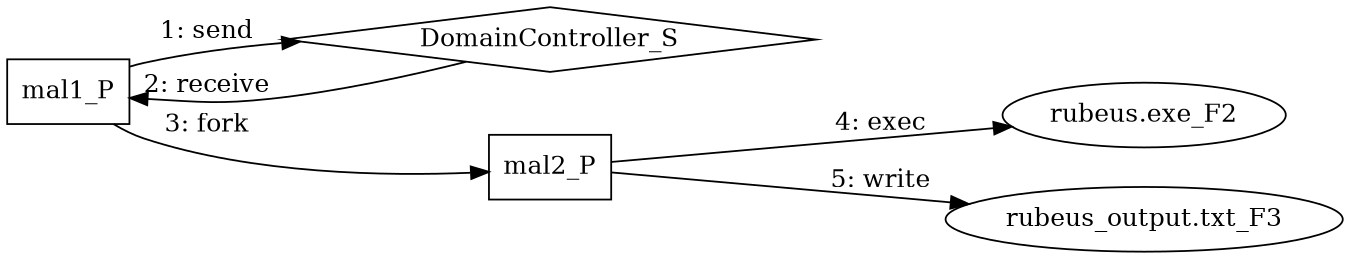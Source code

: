 digraph "T1558.004" {
rankdir="LR"
size="9"
fixedsize="false"
splines="true"
nodesep=0.3
ranksep=0
fontsize=10
overlap="scalexy"
engine= "neato"
	"mal1_P" [node_type=Process shape=box]
	"DomainController_S" [node_type=Socket shape=diamond]
	"mal1_P" -> "DomainController_S" [label="1: send"]
	"DomainController_S" -> "mal1_P" [label="2: receive"]
	"mal2_P" [node_type=Process shape=box]
	"rubeus.exe_F2" [node_type=File shape=ellipse]
	"mal1_P" -> mal2_P [label="3: fork"]
	"mal2_P" -> "rubeus.exe_F2" [label="4: exec"]
	"rubeus_output.txt_F3" [node_type=File shape=ellipse]
	"mal2_P" -> "rubeus_output.txt_F3" [label="5: write"]
}
